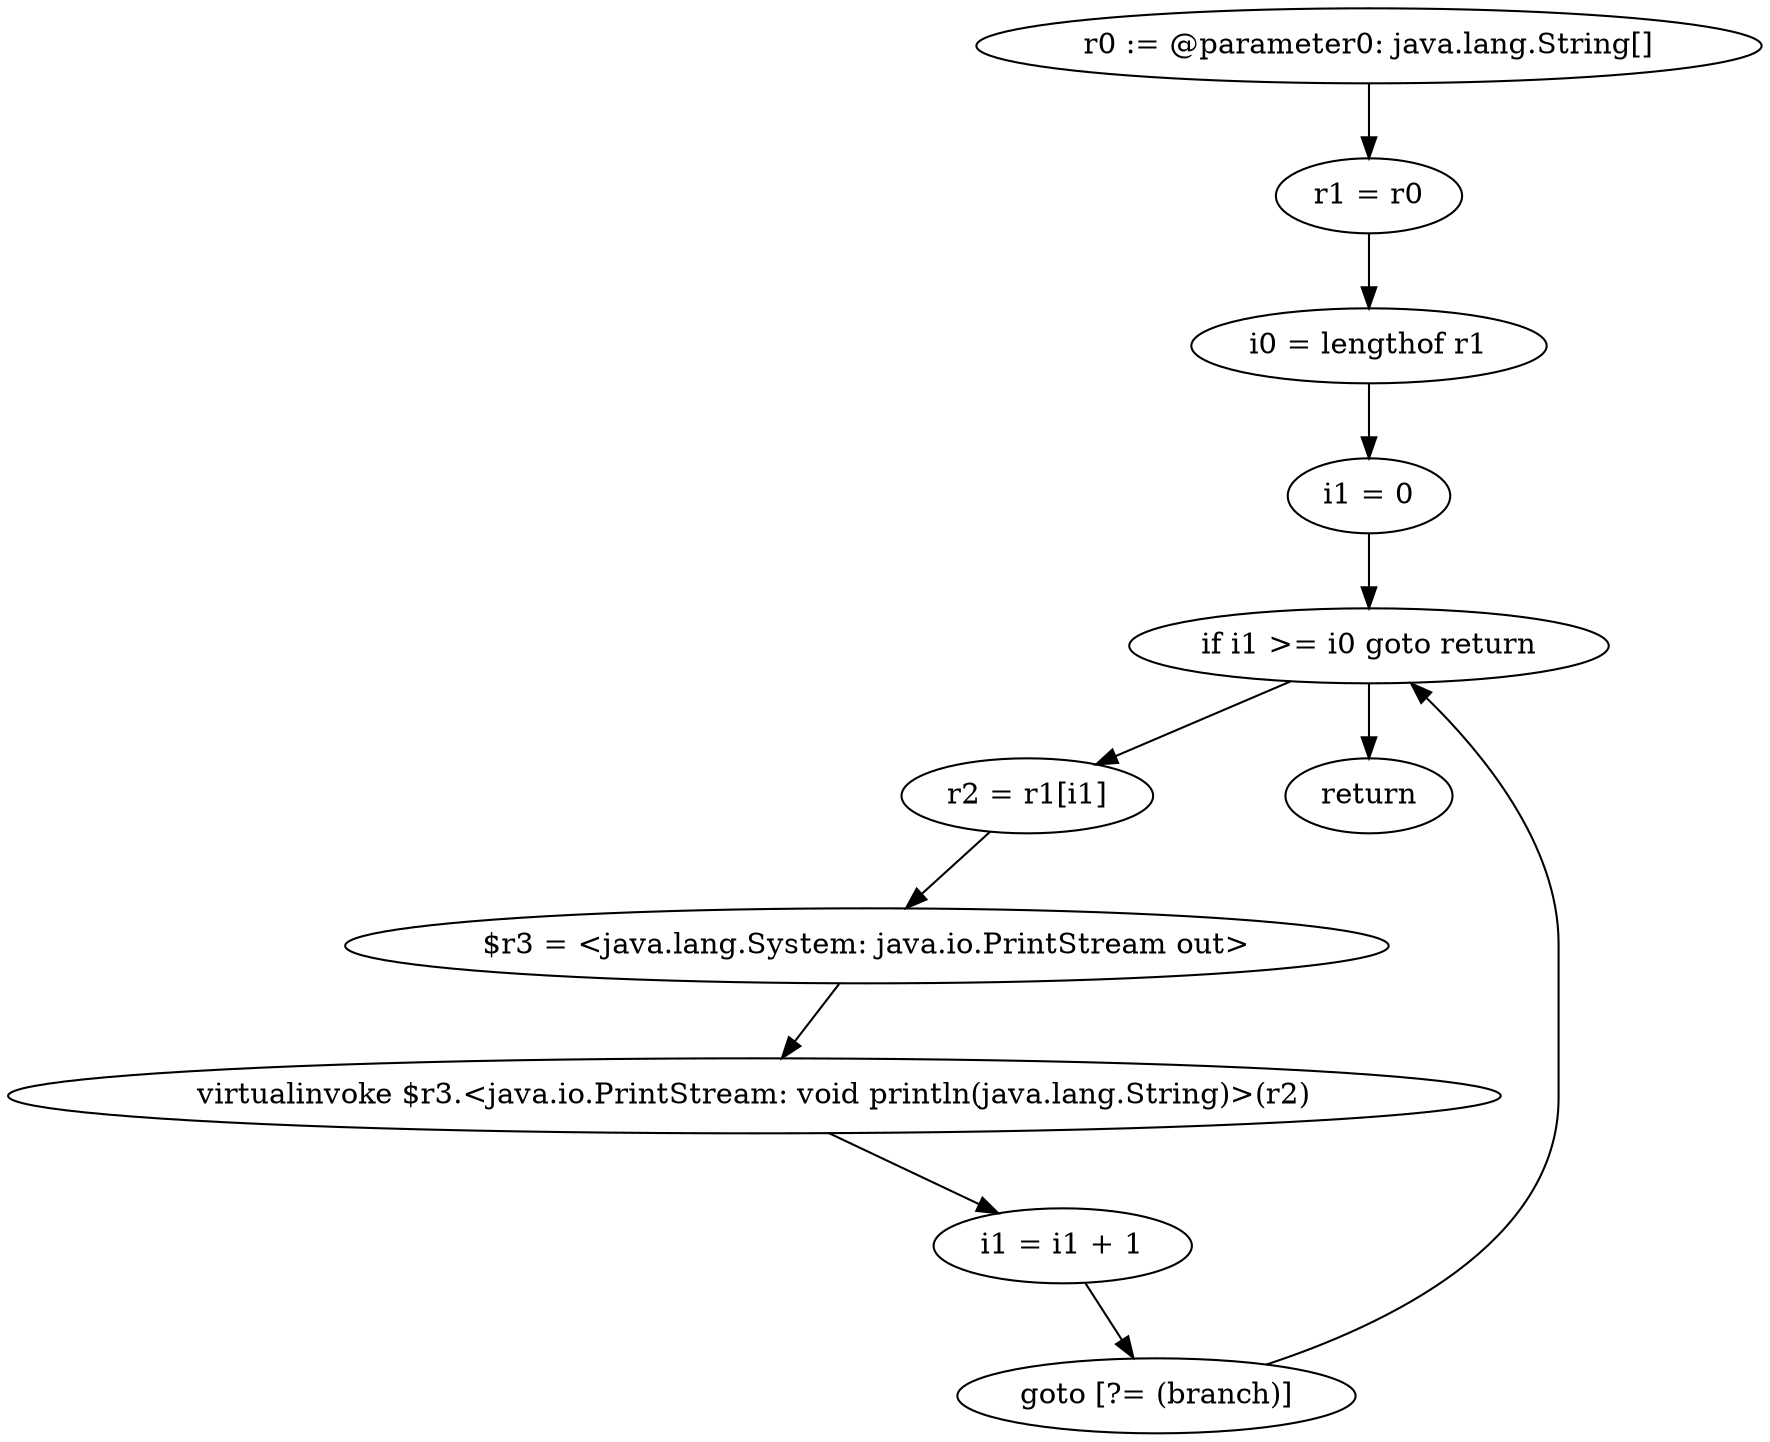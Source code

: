digraph "unitGraph" {
    "r0 := @parameter0: java.lang.String[]"
    "r1 = r0"
    "i0 = lengthof r1"
    "i1 = 0"
    "if i1 >= i0 goto return"
    "r2 = r1[i1]"
    "$r3 = <java.lang.System: java.io.PrintStream out>"
    "virtualinvoke $r3.<java.io.PrintStream: void println(java.lang.String)>(r2)"
    "i1 = i1 + 1"
    "goto [?= (branch)]"
    "return"
    "r0 := @parameter0: java.lang.String[]"->"r1 = r0";
    "r1 = r0"->"i0 = lengthof r1";
    "i0 = lengthof r1"->"i1 = 0";
    "i1 = 0"->"if i1 >= i0 goto return";
    "if i1 >= i0 goto return"->"r2 = r1[i1]";
    "if i1 >= i0 goto return"->"return";
    "r2 = r1[i1]"->"$r3 = <java.lang.System: java.io.PrintStream out>";
    "$r3 = <java.lang.System: java.io.PrintStream out>"->"virtualinvoke $r3.<java.io.PrintStream: void println(java.lang.String)>(r2)";
    "virtualinvoke $r3.<java.io.PrintStream: void println(java.lang.String)>(r2)"->"i1 = i1 + 1";
    "i1 = i1 + 1"->"goto [?= (branch)]";
    "goto [?= (branch)]"->"if i1 >= i0 goto return";
}
